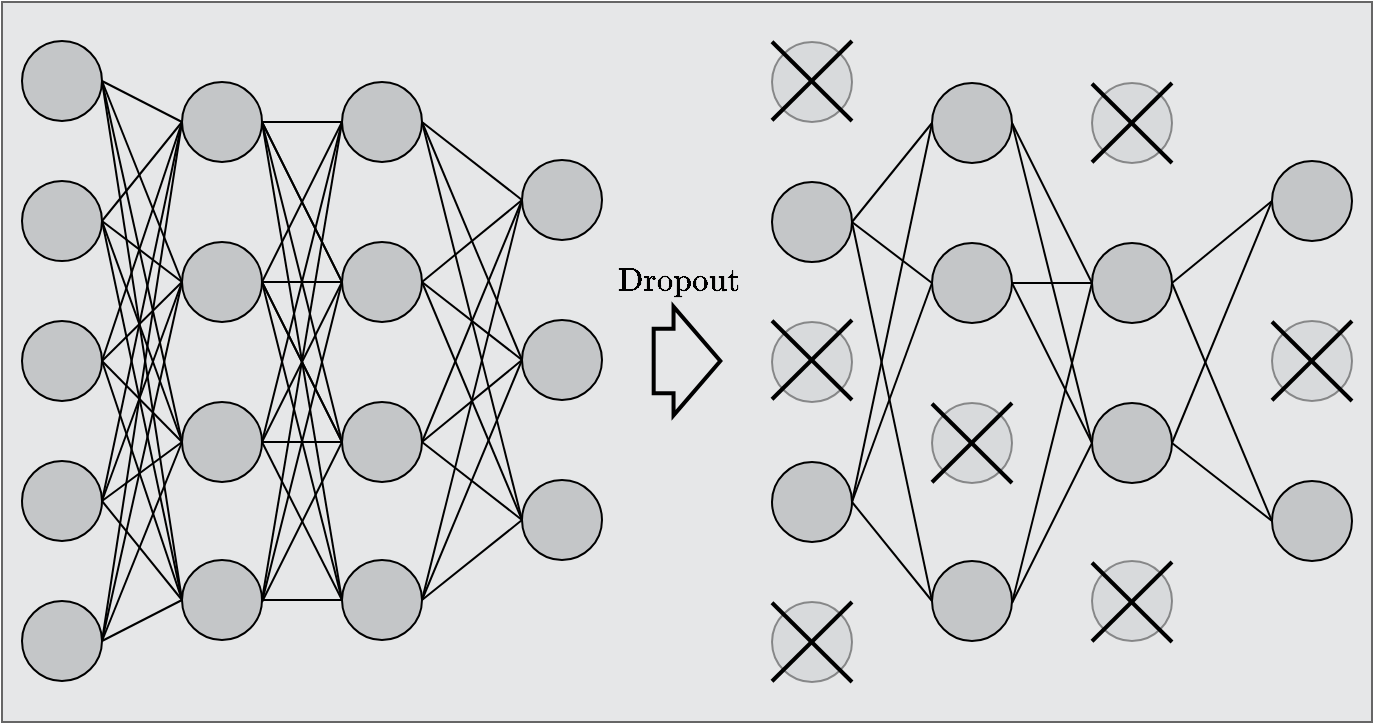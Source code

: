 <mxfile version="24.7.6">
  <diagram name="Page-1" id="1dwwyshaRhwu5irAIWIq">
    <mxGraphModel dx="1451" dy="818" grid="1" gridSize="10" guides="1" tooltips="1" connect="1" arrows="1" fold="1" page="1" pageScale="1" pageWidth="75" pageHeight="85" math="1" shadow="0">
      <root>
        <mxCell id="0" />
        <mxCell id="1" parent="0" />
        <mxCell id="bW3KZBtwqYJ7yQp_u8pl-152" value="" style="rounded=0;whiteSpace=wrap;html=1;fillColor=#E6E7E8;fontColor=#333333;strokeColor=#666666;" vertex="1" parent="1">
          <mxGeometry x="-525" y="-300" width="685" height="360" as="geometry" />
        </mxCell>
        <mxCell id="bW3KZBtwqYJ7yQp_u8pl-4" value="" style="ellipse;whiteSpace=wrap;html=1;aspect=fixed;fillColor=#c4c6c8;" vertex="1" parent="1">
          <mxGeometry x="-60" y="-20.5" width="40" height="40" as="geometry" />
        </mxCell>
        <mxCell id="bW3KZBtwqYJ7yQp_u8pl-5" value="" style="ellipse;whiteSpace=wrap;html=1;aspect=fixed;fillColor=#c4c6c8;opacity=40;" vertex="1" parent="1">
          <mxGeometry x="-60" y="-99.5" width="40" height="40" as="geometry" />
        </mxCell>
        <mxCell id="bW3KZBtwqYJ7yQp_u8pl-6" value="" style="ellipse;whiteSpace=wrap;html=1;aspect=fixed;fillColor=#c4c6c8;" vertex="1" parent="1">
          <mxGeometry x="-60" y="-179.5" width="40" height="40" as="geometry" />
        </mxCell>
        <mxCell id="bW3KZBtwqYJ7yQp_u8pl-7" value="" style="ellipse;whiteSpace=wrap;html=1;aspect=fixed;fillColor=#c4c6c8;" vertex="1" parent="1">
          <mxGeometry x="-60" y="-259.5" width="40" height="40" as="geometry" />
        </mxCell>
        <mxCell id="bW3KZBtwqYJ7yQp_u8pl-8" value="" style="ellipse;whiteSpace=wrap;html=1;aspect=fixed;fillColor=#c4c6c8;opacity=40;" vertex="1" parent="1">
          <mxGeometry x="-140" width="40" height="40" as="geometry" />
        </mxCell>
        <mxCell id="bW3KZBtwqYJ7yQp_u8pl-9" value="" style="ellipse;whiteSpace=wrap;html=1;aspect=fixed;fillColor=#c4c6c8;" vertex="1" parent="1">
          <mxGeometry x="-140" y="-70" width="40" height="40" as="geometry" />
        </mxCell>
        <mxCell id="bW3KZBtwqYJ7yQp_u8pl-10" value="" style="ellipse;whiteSpace=wrap;html=1;aspect=fixed;fillColor=#c4c6c8;" vertex="1" parent="1">
          <mxGeometry x="-140" y="-210" width="40" height="40" as="geometry" />
        </mxCell>
        <mxCell id="bW3KZBtwqYJ7yQp_u8pl-11" value="" style="ellipse;whiteSpace=wrap;html=1;aspect=fixed;fillColor=#c4c6c8;opacity=40;" vertex="1" parent="1">
          <mxGeometry x="20" y="-20.5" width="40" height="40" as="geometry" />
        </mxCell>
        <mxCell id="bW3KZBtwqYJ7yQp_u8pl-12" value="" style="ellipse;whiteSpace=wrap;html=1;aspect=fixed;fillColor=#c4c6c8;" vertex="1" parent="1">
          <mxGeometry x="20" y="-99.5" width="40" height="40" as="geometry" />
        </mxCell>
        <mxCell id="bW3KZBtwqYJ7yQp_u8pl-13" value="" style="ellipse;whiteSpace=wrap;html=1;aspect=fixed;fillColor=#c4c6c8;" vertex="1" parent="1">
          <mxGeometry x="20" y="-179.5" width="40" height="40" as="geometry" />
        </mxCell>
        <mxCell id="bW3KZBtwqYJ7yQp_u8pl-14" value="" style="ellipse;whiteSpace=wrap;html=1;aspect=fixed;fillColor=#c4c6c8;opacity=40;" vertex="1" parent="1">
          <mxGeometry x="20" y="-259.5" width="40" height="40" as="geometry" />
        </mxCell>
        <mxCell id="bW3KZBtwqYJ7yQp_u8pl-15" value="" style="ellipse;whiteSpace=wrap;html=1;aspect=fixed;fillColor=#c4c6c8;" vertex="1" parent="1">
          <mxGeometry x="110" y="-220.5" width="40" height="40" as="geometry" />
        </mxCell>
        <mxCell id="bW3KZBtwqYJ7yQp_u8pl-16" value="" style="ellipse;whiteSpace=wrap;html=1;aspect=fixed;fillColor=#c4c6c8;opacity=40;" vertex="1" parent="1">
          <mxGeometry x="110" y="-140.5" width="40" height="40" as="geometry" />
        </mxCell>
        <mxCell id="bW3KZBtwqYJ7yQp_u8pl-17" value="" style="endArrow=none;html=1;rounded=0;exitX=1;exitY=0.5;exitDx=0;exitDy=0;entryX=0;entryY=0.5;entryDx=0;entryDy=0;endFill=0;" edge="1" parent="1" source="bW3KZBtwqYJ7yQp_u8pl-10" target="bW3KZBtwqYJ7yQp_u8pl-7">
          <mxGeometry width="50" height="50" relative="1" as="geometry">
            <mxPoint x="-100" y="-221" as="sourcePoint" />
            <mxPoint x="-50" y="-271" as="targetPoint" />
          </mxGeometry>
        </mxCell>
        <mxCell id="bW3KZBtwqYJ7yQp_u8pl-18" value="" style="endArrow=none;html=1;rounded=0;exitX=1;exitY=0.5;exitDx=0;exitDy=0;entryX=0;entryY=0.5;entryDx=0;entryDy=0;endFill=0;" edge="1" parent="1" source="bW3KZBtwqYJ7yQp_u8pl-9" target="bW3KZBtwqYJ7yQp_u8pl-7">
          <mxGeometry width="50" height="50" relative="1" as="geometry">
            <mxPoint x="-100" y="-151" as="sourcePoint" />
            <mxPoint x="-80" y="-231" as="targetPoint" />
          </mxGeometry>
        </mxCell>
        <mxCell id="bW3KZBtwqYJ7yQp_u8pl-20" value="" style="endArrow=none;html=1;rounded=0;entryX=0;entryY=0.5;entryDx=0;entryDy=0;exitX=1;exitY=0.5;exitDx=0;exitDy=0;endFill=0;" edge="1" parent="1" source="bW3KZBtwqYJ7yQp_u8pl-10" target="bW3KZBtwqYJ7yQp_u8pl-6">
          <mxGeometry width="50" height="50" relative="1" as="geometry">
            <mxPoint x="-50" y="-121" as="sourcePoint" />
            <mxPoint y="-171" as="targetPoint" />
          </mxGeometry>
        </mxCell>
        <mxCell id="bW3KZBtwqYJ7yQp_u8pl-21" value="" style="endArrow=none;html=1;rounded=0;exitX=1;exitY=0.5;exitDx=0;exitDy=0;entryX=0;entryY=0.5;entryDx=0;entryDy=0;endFill=0;" edge="1" parent="1" source="bW3KZBtwqYJ7yQp_u8pl-9" target="bW3KZBtwqYJ7yQp_u8pl-6">
          <mxGeometry width="50" height="50" relative="1" as="geometry">
            <mxPoint x="-100" y="-141" as="sourcePoint" />
            <mxPoint x="-60" y="-181" as="targetPoint" />
          </mxGeometry>
        </mxCell>
        <mxCell id="bW3KZBtwqYJ7yQp_u8pl-25" value="" style="endArrow=none;html=1;rounded=0;exitX=1;exitY=0.5;exitDx=0;exitDy=0;entryX=0;entryY=0.5;entryDx=0;entryDy=0;endFill=0;" edge="1" parent="1" source="bW3KZBtwqYJ7yQp_u8pl-10" target="bW3KZBtwqYJ7yQp_u8pl-4">
          <mxGeometry width="50" height="50" relative="1" as="geometry">
            <mxPoint x="-50" y="-221" as="sourcePoint" />
            <mxPoint x="-60.0" y="-31" as="targetPoint" />
          </mxGeometry>
        </mxCell>
        <mxCell id="bW3KZBtwqYJ7yQp_u8pl-28" value="" style="endArrow=none;html=1;rounded=0;exitX=1;exitY=0.5;exitDx=0;exitDy=0;entryX=0;entryY=0.5;entryDx=0;entryDy=0;endFill=0;" edge="1" parent="1" source="bW3KZBtwqYJ7yQp_u8pl-9" target="bW3KZBtwqYJ7yQp_u8pl-4">
          <mxGeometry width="50" height="50" relative="1" as="geometry">
            <mxPoint y="-131" as="sourcePoint" />
            <mxPoint x="-60.0" y="-31" as="targetPoint" />
          </mxGeometry>
        </mxCell>
        <mxCell id="bW3KZBtwqYJ7yQp_u8pl-30" value="" style="endArrow=none;html=1;rounded=0;entryX=0;entryY=0.5;entryDx=0;entryDy=0;exitX=1;exitY=0.5;exitDx=0;exitDy=0;" edge="1" parent="1" source="bW3KZBtwqYJ7yQp_u8pl-7" target="bW3KZBtwqYJ7yQp_u8pl-13">
          <mxGeometry width="50" height="50" relative="1" as="geometry">
            <mxPoint x="-10" y="-229.5" as="sourcePoint" />
            <mxPoint x="30" y="-229.5" as="targetPoint" />
          </mxGeometry>
        </mxCell>
        <mxCell id="bW3KZBtwqYJ7yQp_u8pl-31" value="" style="endArrow=none;html=1;rounded=0;entryX=0;entryY=0.5;entryDx=0;entryDy=0;exitX=1;exitY=0.5;exitDx=0;exitDy=0;" edge="1" parent="1" source="bW3KZBtwqYJ7yQp_u8pl-7" target="bW3KZBtwqYJ7yQp_u8pl-12">
          <mxGeometry width="50" height="50" relative="1" as="geometry">
            <mxPoint y="-219.5" as="sourcePoint" />
            <mxPoint x="40" y="-219.5" as="targetPoint" />
          </mxGeometry>
        </mxCell>
        <mxCell id="bW3KZBtwqYJ7yQp_u8pl-34" value="" style="endArrow=none;html=1;rounded=0;exitX=1;exitY=0.5;exitDx=0;exitDy=0;entryX=0;entryY=0.5;entryDx=0;entryDy=0;" edge="1" parent="1" source="bW3KZBtwqYJ7yQp_u8pl-6" target="bW3KZBtwqYJ7yQp_u8pl-13">
          <mxGeometry width="50" height="50" relative="1" as="geometry">
            <mxPoint x="-10" y="-160" as="sourcePoint" />
            <mxPoint y="-159.5" as="targetPoint" />
          </mxGeometry>
        </mxCell>
        <mxCell id="bW3KZBtwqYJ7yQp_u8pl-35" value="" style="endArrow=none;html=1;rounded=0;entryX=0;entryY=0.5;entryDx=0;entryDy=0;exitX=1;exitY=0.5;exitDx=0;exitDy=0;" edge="1" parent="1" source="bW3KZBtwqYJ7yQp_u8pl-6" target="bW3KZBtwqYJ7yQp_u8pl-12">
          <mxGeometry width="50" height="50" relative="1" as="geometry">
            <mxPoint x="-10" y="-140.5" as="sourcePoint" />
            <mxPoint x="30" y="-140.5" as="targetPoint" />
          </mxGeometry>
        </mxCell>
        <mxCell id="bW3KZBtwqYJ7yQp_u8pl-42" value="" style="endArrow=none;html=1;rounded=0;entryX=0;entryY=0.5;entryDx=0;entryDy=0;exitX=1;exitY=0.5;exitDx=0;exitDy=0;" edge="1" parent="1" target="bW3KZBtwqYJ7yQp_u8pl-13">
          <mxGeometry width="50" height="50" relative="1" as="geometry">
            <mxPoint x="-20.0" y="0.5" as="sourcePoint" />
            <mxPoint x="30" as="targetPoint" />
          </mxGeometry>
        </mxCell>
        <mxCell id="bW3KZBtwqYJ7yQp_u8pl-43" value="" style="endArrow=none;html=1;rounded=0;entryX=0;entryY=0.5;entryDx=0;entryDy=0;exitX=1;exitY=0.5;exitDx=0;exitDy=0;" edge="1" parent="1" target="bW3KZBtwqYJ7yQp_u8pl-12">
          <mxGeometry width="50" height="50" relative="1" as="geometry">
            <mxPoint x="-20.0" y="0.5" as="sourcePoint" />
            <mxPoint x="30" as="targetPoint" />
          </mxGeometry>
        </mxCell>
        <mxCell id="bW3KZBtwqYJ7yQp_u8pl-47" value="" style="endArrow=none;html=1;rounded=0;entryX=0;entryY=0.5;entryDx=0;entryDy=0;exitX=1;exitY=0.5;exitDx=0;exitDy=0;" edge="1" parent="1" source="bW3KZBtwqYJ7yQp_u8pl-13" target="bW3KZBtwqYJ7yQp_u8pl-15">
          <mxGeometry width="50" height="50" relative="1" as="geometry">
            <mxPoint x="150" y="-120" as="sourcePoint" />
            <mxPoint x="190" y="-120" as="targetPoint" />
          </mxGeometry>
        </mxCell>
        <mxCell id="bW3KZBtwqYJ7yQp_u8pl-49" value="" style="endArrow=none;html=1;rounded=0;entryX=0;entryY=0.5;entryDx=0;entryDy=0;exitX=1;exitY=0.5;exitDx=0;exitDy=0;" edge="1" parent="1" source="bW3KZBtwqYJ7yQp_u8pl-12" target="bW3KZBtwqYJ7yQp_u8pl-15">
          <mxGeometry width="50" height="50" relative="1" as="geometry">
            <mxPoint x="75" y="-40" as="sourcePoint" />
            <mxPoint x="115" y="-40" as="targetPoint" />
          </mxGeometry>
        </mxCell>
        <mxCell id="bW3KZBtwqYJ7yQp_u8pl-62" value="" style="ellipse;whiteSpace=wrap;html=1;aspect=fixed;fillColor=#c4c6c8;" vertex="1" parent="1">
          <mxGeometry x="110" y="-60.5" width="40" height="40" as="geometry" />
        </mxCell>
        <mxCell id="bW3KZBtwqYJ7yQp_u8pl-64" value="" style="endArrow=none;html=1;rounded=0;entryX=1;entryY=0.5;entryDx=0;entryDy=0;exitX=0;exitY=0.5;exitDx=0;exitDy=0;" edge="1" parent="1" source="bW3KZBtwqYJ7yQp_u8pl-62" target="bW3KZBtwqYJ7yQp_u8pl-13">
          <mxGeometry width="50" height="50" relative="1" as="geometry">
            <mxPoint y="-117.5" as="sourcePoint" />
            <mxPoint x="50" y="-167.5" as="targetPoint" />
          </mxGeometry>
        </mxCell>
        <mxCell id="bW3KZBtwqYJ7yQp_u8pl-65" value="" style="endArrow=none;html=1;rounded=0;entryX=1;entryY=0.5;entryDx=0;entryDy=0;exitX=0;exitY=0.5;exitDx=0;exitDy=0;" edge="1" parent="1" source="bW3KZBtwqYJ7yQp_u8pl-62" target="bW3KZBtwqYJ7yQp_u8pl-12">
          <mxGeometry width="50" height="50" relative="1" as="geometry">
            <mxPoint y="-117.5" as="sourcePoint" />
            <mxPoint x="50" y="-167.5" as="targetPoint" />
          </mxGeometry>
        </mxCell>
        <mxCell id="bW3KZBtwqYJ7yQp_u8pl-82" value="" style="ellipse;whiteSpace=wrap;html=1;aspect=fixed;fillColor=#c4c6c8;opacity=40;" vertex="1" parent="1">
          <mxGeometry x="-140" y="-280" width="40" height="40" as="geometry" />
        </mxCell>
        <mxCell id="bW3KZBtwqYJ7yQp_u8pl-83" value="" style="ellipse;whiteSpace=wrap;html=1;aspect=fixed;fillColor=#c4c6c8;opacity=40;" vertex="1" parent="1">
          <mxGeometry x="-140" y="-140" width="40" height="40" as="geometry" />
        </mxCell>
        <mxCell id="bW3KZBtwqYJ7yQp_u8pl-84" value="" style="ellipse;whiteSpace=wrap;html=1;aspect=fixed;fillColor=#c4c6c8;" vertex="1" parent="1">
          <mxGeometry x="-435" y="-21" width="40" height="40" as="geometry" />
        </mxCell>
        <mxCell id="bW3KZBtwqYJ7yQp_u8pl-85" value="" style="ellipse;whiteSpace=wrap;html=1;aspect=fixed;fillColor=#c4c6c8;" vertex="1" parent="1">
          <mxGeometry x="-435" y="-100" width="40" height="40" as="geometry" />
        </mxCell>
        <mxCell id="bW3KZBtwqYJ7yQp_u8pl-86" value="" style="ellipse;whiteSpace=wrap;html=1;aspect=fixed;fillColor=#c4c6c8;" vertex="1" parent="1">
          <mxGeometry x="-435" y="-180" width="40" height="40" as="geometry" />
        </mxCell>
        <mxCell id="bW3KZBtwqYJ7yQp_u8pl-87" value="" style="ellipse;whiteSpace=wrap;html=1;aspect=fixed;fillColor=#c4c6c8;" vertex="1" parent="1">
          <mxGeometry x="-435" y="-260" width="40" height="40" as="geometry" />
        </mxCell>
        <mxCell id="bW3KZBtwqYJ7yQp_u8pl-88" value="" style="ellipse;whiteSpace=wrap;html=1;aspect=fixed;fillColor=#c4c6c8;" vertex="1" parent="1">
          <mxGeometry x="-515" y="-0.5" width="40" height="40" as="geometry" />
        </mxCell>
        <mxCell id="bW3KZBtwqYJ7yQp_u8pl-89" value="" style="ellipse;whiteSpace=wrap;html=1;aspect=fixed;fillColor=#c4c6c8;" vertex="1" parent="1">
          <mxGeometry x="-515" y="-70.5" width="40" height="40" as="geometry" />
        </mxCell>
        <mxCell id="bW3KZBtwqYJ7yQp_u8pl-90" value="" style="ellipse;whiteSpace=wrap;html=1;aspect=fixed;fillColor=#c4c6c8;" vertex="1" parent="1">
          <mxGeometry x="-515" y="-210.5" width="40" height="40" as="geometry" />
        </mxCell>
        <mxCell id="bW3KZBtwqYJ7yQp_u8pl-91" value="" style="ellipse;whiteSpace=wrap;html=1;aspect=fixed;fillColor=#c4c6c8;" vertex="1" parent="1">
          <mxGeometry x="-355" y="-21" width="40" height="40" as="geometry" />
        </mxCell>
        <mxCell id="bW3KZBtwqYJ7yQp_u8pl-92" value="" style="ellipse;whiteSpace=wrap;html=1;aspect=fixed;fillColor=#c4c6c8;" vertex="1" parent="1">
          <mxGeometry x="-355" y="-100" width="40" height="40" as="geometry" />
        </mxCell>
        <mxCell id="bW3KZBtwqYJ7yQp_u8pl-93" value="" style="ellipse;whiteSpace=wrap;html=1;aspect=fixed;fillColor=#c4c6c8;" vertex="1" parent="1">
          <mxGeometry x="-355" y="-180" width="40" height="40" as="geometry" />
        </mxCell>
        <mxCell id="bW3KZBtwqYJ7yQp_u8pl-94" value="" style="ellipse;whiteSpace=wrap;html=1;aspect=fixed;fillColor=#c4c6c8;" vertex="1" parent="1">
          <mxGeometry x="-355" y="-260" width="40" height="40" as="geometry" />
        </mxCell>
        <mxCell id="bW3KZBtwqYJ7yQp_u8pl-95" value="" style="ellipse;whiteSpace=wrap;html=1;aspect=fixed;fillColor=#c4c6c8;" vertex="1" parent="1">
          <mxGeometry x="-265" y="-221" width="40" height="40" as="geometry" />
        </mxCell>
        <mxCell id="bW3KZBtwqYJ7yQp_u8pl-96" value="" style="ellipse;whiteSpace=wrap;html=1;aspect=fixed;fillColor=#c4c6c8;" vertex="1" parent="1">
          <mxGeometry x="-265" y="-141" width="40" height="40" as="geometry" />
        </mxCell>
        <mxCell id="bW3KZBtwqYJ7yQp_u8pl-97" value="" style="endArrow=none;html=1;rounded=0;exitX=1;exitY=0.5;exitDx=0;exitDy=0;entryX=0;entryY=0.5;entryDx=0;entryDy=0;endFill=0;" edge="1" parent="1" source="bW3KZBtwqYJ7yQp_u8pl-90" target="bW3KZBtwqYJ7yQp_u8pl-87">
          <mxGeometry width="50" height="50" relative="1" as="geometry">
            <mxPoint x="-475" y="-221.5" as="sourcePoint" />
            <mxPoint x="-425" y="-271.5" as="targetPoint" />
          </mxGeometry>
        </mxCell>
        <mxCell id="bW3KZBtwqYJ7yQp_u8pl-98" value="" style="endArrow=none;html=1;rounded=0;exitX=1;exitY=0.5;exitDx=0;exitDy=0;entryX=0;entryY=0.5;entryDx=0;entryDy=0;endFill=0;" edge="1" parent="1" source="bW3KZBtwqYJ7yQp_u8pl-89" target="bW3KZBtwqYJ7yQp_u8pl-87">
          <mxGeometry width="50" height="50" relative="1" as="geometry">
            <mxPoint x="-475" y="-151.5" as="sourcePoint" />
            <mxPoint x="-455" y="-231.5" as="targetPoint" />
          </mxGeometry>
        </mxCell>
        <mxCell id="bW3KZBtwqYJ7yQp_u8pl-99" value="" style="endArrow=none;html=1;rounded=0;entryX=0;entryY=0.5;entryDx=0;entryDy=0;exitX=1;exitY=0.5;exitDx=0;exitDy=0;endFill=0;" edge="1" parent="1" source="bW3KZBtwqYJ7yQp_u8pl-90" target="bW3KZBtwqYJ7yQp_u8pl-86">
          <mxGeometry width="50" height="50" relative="1" as="geometry">
            <mxPoint x="-425" y="-121.5" as="sourcePoint" />
            <mxPoint x="-375" y="-171.5" as="targetPoint" />
          </mxGeometry>
        </mxCell>
        <mxCell id="bW3KZBtwqYJ7yQp_u8pl-100" value="" style="endArrow=none;html=1;rounded=0;exitX=1;exitY=0.5;exitDx=0;exitDy=0;entryX=0;entryY=0.5;entryDx=0;entryDy=0;endFill=0;" edge="1" parent="1" source="bW3KZBtwqYJ7yQp_u8pl-89" target="bW3KZBtwqYJ7yQp_u8pl-86">
          <mxGeometry width="50" height="50" relative="1" as="geometry">
            <mxPoint x="-475" y="-141.5" as="sourcePoint" />
            <mxPoint x="-435" y="-181.5" as="targetPoint" />
          </mxGeometry>
        </mxCell>
        <mxCell id="bW3KZBtwqYJ7yQp_u8pl-101" value="" style="endArrow=none;html=1;rounded=0;exitX=1;exitY=0.5;exitDx=0;exitDy=0;entryX=0;entryY=0.5;entryDx=0;entryDy=0;endFill=0;" edge="1" parent="1" source="bW3KZBtwqYJ7yQp_u8pl-90" target="bW3KZBtwqYJ7yQp_u8pl-84">
          <mxGeometry width="50" height="50" relative="1" as="geometry">
            <mxPoint x="-425" y="-221.5" as="sourcePoint" />
            <mxPoint x="-435.0" y="-31.5" as="targetPoint" />
          </mxGeometry>
        </mxCell>
        <mxCell id="bW3KZBtwqYJ7yQp_u8pl-102" value="" style="endArrow=none;html=1;rounded=0;exitX=1;exitY=0.5;exitDx=0;exitDy=0;entryX=0;entryY=0.5;entryDx=0;entryDy=0;endFill=0;" edge="1" parent="1" source="bW3KZBtwqYJ7yQp_u8pl-89" target="bW3KZBtwqYJ7yQp_u8pl-84">
          <mxGeometry width="50" height="50" relative="1" as="geometry">
            <mxPoint x="-375" y="-131.5" as="sourcePoint" />
            <mxPoint x="-435.0" y="-31.5" as="targetPoint" />
          </mxGeometry>
        </mxCell>
        <mxCell id="bW3KZBtwqYJ7yQp_u8pl-103" value="" style="endArrow=none;html=1;rounded=0;entryX=0;entryY=0.5;entryDx=0;entryDy=0;exitX=1;exitY=0.5;exitDx=0;exitDy=0;" edge="1" parent="1" source="bW3KZBtwqYJ7yQp_u8pl-87" target="bW3KZBtwqYJ7yQp_u8pl-93">
          <mxGeometry width="50" height="50" relative="1" as="geometry">
            <mxPoint x="-385" y="-230" as="sourcePoint" />
            <mxPoint x="-345" y="-230" as="targetPoint" />
          </mxGeometry>
        </mxCell>
        <mxCell id="bW3KZBtwqYJ7yQp_u8pl-104" value="" style="endArrow=none;html=1;rounded=0;entryX=0;entryY=0.5;entryDx=0;entryDy=0;exitX=1;exitY=0.5;exitDx=0;exitDy=0;" edge="1" parent="1" source="bW3KZBtwqYJ7yQp_u8pl-87" target="bW3KZBtwqYJ7yQp_u8pl-92">
          <mxGeometry width="50" height="50" relative="1" as="geometry">
            <mxPoint x="-375" y="-220" as="sourcePoint" />
            <mxPoint x="-335" y="-220" as="targetPoint" />
          </mxGeometry>
        </mxCell>
        <mxCell id="bW3KZBtwqYJ7yQp_u8pl-105" value="" style="endArrow=none;html=1;rounded=0;exitX=1;exitY=0.5;exitDx=0;exitDy=0;entryX=0;entryY=0.5;entryDx=0;entryDy=0;" edge="1" parent="1" source="bW3KZBtwqYJ7yQp_u8pl-86" target="bW3KZBtwqYJ7yQp_u8pl-93">
          <mxGeometry width="50" height="50" relative="1" as="geometry">
            <mxPoint x="-385" y="-160.5" as="sourcePoint" />
            <mxPoint x="-375" y="-160" as="targetPoint" />
          </mxGeometry>
        </mxCell>
        <mxCell id="bW3KZBtwqYJ7yQp_u8pl-106" value="" style="endArrow=none;html=1;rounded=0;entryX=0;entryY=0.5;entryDx=0;entryDy=0;exitX=1;exitY=0.5;exitDx=0;exitDy=0;" edge="1" parent="1" source="bW3KZBtwqYJ7yQp_u8pl-86" target="bW3KZBtwqYJ7yQp_u8pl-92">
          <mxGeometry width="50" height="50" relative="1" as="geometry">
            <mxPoint x="-385" y="-141" as="sourcePoint" />
            <mxPoint x="-345" y="-141" as="targetPoint" />
          </mxGeometry>
        </mxCell>
        <mxCell id="bW3KZBtwqYJ7yQp_u8pl-107" value="" style="endArrow=none;html=1;rounded=0;entryX=0;entryY=0.5;entryDx=0;entryDy=0;exitX=1;exitY=0.5;exitDx=0;exitDy=0;" edge="1" parent="1" target="bW3KZBtwqYJ7yQp_u8pl-93">
          <mxGeometry width="50" height="50" relative="1" as="geometry">
            <mxPoint x="-395.0" as="sourcePoint" />
            <mxPoint x="-345" y="-0.5" as="targetPoint" />
          </mxGeometry>
        </mxCell>
        <mxCell id="bW3KZBtwqYJ7yQp_u8pl-108" value="" style="endArrow=none;html=1;rounded=0;entryX=0;entryY=0.5;entryDx=0;entryDy=0;exitX=1;exitY=0.5;exitDx=0;exitDy=0;" edge="1" parent="1" target="bW3KZBtwqYJ7yQp_u8pl-92">
          <mxGeometry width="50" height="50" relative="1" as="geometry">
            <mxPoint x="-395.0" as="sourcePoint" />
            <mxPoint x="-345" y="-0.5" as="targetPoint" />
          </mxGeometry>
        </mxCell>
        <mxCell id="bW3KZBtwqYJ7yQp_u8pl-109" value="" style="endArrow=none;html=1;rounded=0;entryX=0;entryY=0.5;entryDx=0;entryDy=0;exitX=1;exitY=0.5;exitDx=0;exitDy=0;" edge="1" parent="1" source="bW3KZBtwqYJ7yQp_u8pl-93" target="bW3KZBtwqYJ7yQp_u8pl-95">
          <mxGeometry width="50" height="50" relative="1" as="geometry">
            <mxPoint x="-225" y="-120.5" as="sourcePoint" />
            <mxPoint x="-185" y="-120.5" as="targetPoint" />
          </mxGeometry>
        </mxCell>
        <mxCell id="bW3KZBtwqYJ7yQp_u8pl-110" value="" style="endArrow=none;html=1;rounded=0;entryX=0;entryY=0.5;entryDx=0;entryDy=0;exitX=1;exitY=0.5;exitDx=0;exitDy=0;" edge="1" parent="1" source="bW3KZBtwqYJ7yQp_u8pl-92" target="bW3KZBtwqYJ7yQp_u8pl-95">
          <mxGeometry width="50" height="50" relative="1" as="geometry">
            <mxPoint x="-300" y="-40.5" as="sourcePoint" />
            <mxPoint x="-260" y="-40.5" as="targetPoint" />
          </mxGeometry>
        </mxCell>
        <mxCell id="bW3KZBtwqYJ7yQp_u8pl-111" value="" style="ellipse;whiteSpace=wrap;html=1;aspect=fixed;fillColor=#c4c6c8;" vertex="1" parent="1">
          <mxGeometry x="-265" y="-61" width="40" height="40" as="geometry" />
        </mxCell>
        <mxCell id="bW3KZBtwqYJ7yQp_u8pl-112" value="" style="endArrow=none;html=1;rounded=0;entryX=1;entryY=0.5;entryDx=0;entryDy=0;exitX=0;exitY=0.5;exitDx=0;exitDy=0;" edge="1" parent="1" source="bW3KZBtwqYJ7yQp_u8pl-111" target="bW3KZBtwqYJ7yQp_u8pl-93">
          <mxGeometry width="50" height="50" relative="1" as="geometry">
            <mxPoint x="-375" y="-118" as="sourcePoint" />
            <mxPoint x="-325" y="-168" as="targetPoint" />
          </mxGeometry>
        </mxCell>
        <mxCell id="bW3KZBtwqYJ7yQp_u8pl-113" value="" style="endArrow=none;html=1;rounded=0;entryX=1;entryY=0.5;entryDx=0;entryDy=0;exitX=0;exitY=0.5;exitDx=0;exitDy=0;" edge="1" parent="1" source="bW3KZBtwqYJ7yQp_u8pl-111" target="bW3KZBtwqYJ7yQp_u8pl-92">
          <mxGeometry width="50" height="50" relative="1" as="geometry">
            <mxPoint x="-375" y="-118" as="sourcePoint" />
            <mxPoint x="-325" y="-168" as="targetPoint" />
          </mxGeometry>
        </mxCell>
        <mxCell id="bW3KZBtwqYJ7yQp_u8pl-114" value="" style="ellipse;whiteSpace=wrap;html=1;aspect=fixed;fillColor=#c4c6c8;" vertex="1" parent="1">
          <mxGeometry x="-515" y="-280.5" width="40" height="40" as="geometry" />
        </mxCell>
        <mxCell id="bW3KZBtwqYJ7yQp_u8pl-115" value="" style="ellipse;whiteSpace=wrap;html=1;aspect=fixed;fillColor=#c4c6c8;" vertex="1" parent="1">
          <mxGeometry x="-515" y="-140.5" width="40" height="40" as="geometry" />
        </mxCell>
        <mxCell id="bW3KZBtwqYJ7yQp_u8pl-116" value="" style="endArrow=none;html=1;rounded=0;exitX=1;exitY=0.5;exitDx=0;exitDy=0;entryX=0;entryY=0.5;entryDx=0;entryDy=0;" edge="1" parent="1" source="bW3KZBtwqYJ7yQp_u8pl-88" target="bW3KZBtwqYJ7yQp_u8pl-85">
          <mxGeometry width="50" height="50" relative="1" as="geometry">
            <mxPoint x="-445" y="9.5" as="sourcePoint" />
            <mxPoint x="-395" y="-40.5" as="targetPoint" />
          </mxGeometry>
        </mxCell>
        <mxCell id="bW3KZBtwqYJ7yQp_u8pl-117" value="" style="endArrow=none;html=1;rounded=0;exitX=1;exitY=0.5;exitDx=0;exitDy=0;entryX=0;entryY=0.5;entryDx=0;entryDy=0;" edge="1" parent="1" source="bW3KZBtwqYJ7yQp_u8pl-88" target="bW3KZBtwqYJ7yQp_u8pl-84">
          <mxGeometry width="50" height="50" relative="1" as="geometry">
            <mxPoint x="-465" y="29.5" as="sourcePoint" />
            <mxPoint x="-425" y="-69.5" as="targetPoint" />
          </mxGeometry>
        </mxCell>
        <mxCell id="bW3KZBtwqYJ7yQp_u8pl-118" value="" style="endArrow=none;html=1;rounded=0;exitX=1;exitY=0.5;exitDx=0;exitDy=0;entryX=0;entryY=0.5;entryDx=0;entryDy=0;" edge="1" parent="1" source="bW3KZBtwqYJ7yQp_u8pl-88" target="bW3KZBtwqYJ7yQp_u8pl-86">
          <mxGeometry width="50" height="50" relative="1" as="geometry">
            <mxPoint x="-455" y="39.5" as="sourcePoint" />
            <mxPoint x="-415" y="-59.5" as="targetPoint" />
          </mxGeometry>
        </mxCell>
        <mxCell id="bW3KZBtwqYJ7yQp_u8pl-119" value="" style="endArrow=none;html=1;rounded=0;exitX=1;exitY=0.5;exitDx=0;exitDy=0;entryX=0;entryY=0.5;entryDx=0;entryDy=0;" edge="1" parent="1" source="bW3KZBtwqYJ7yQp_u8pl-88" target="bW3KZBtwqYJ7yQp_u8pl-87">
          <mxGeometry width="50" height="50" relative="1" as="geometry">
            <mxPoint x="-458" y="-13.5" as="sourcePoint" />
            <mxPoint x="-418" y="-112.5" as="targetPoint" />
          </mxGeometry>
        </mxCell>
        <mxCell id="bW3KZBtwqYJ7yQp_u8pl-120" value="" style="endArrow=none;html=1;rounded=0;exitX=1;exitY=0.5;exitDx=0;exitDy=0;entryX=0;entryY=0.5;entryDx=0;entryDy=0;" edge="1" parent="1" source="bW3KZBtwqYJ7yQp_u8pl-89" target="bW3KZBtwqYJ7yQp_u8pl-85">
          <mxGeometry width="50" height="50" relative="1" as="geometry">
            <mxPoint x="-435" y="59.5" as="sourcePoint" />
            <mxPoint x="-395" y="-39.5" as="targetPoint" />
          </mxGeometry>
        </mxCell>
        <mxCell id="bW3KZBtwqYJ7yQp_u8pl-121" value="" style="endArrow=none;html=1;rounded=0;exitX=1;exitY=0.5;exitDx=0;exitDy=0;entryX=0;entryY=0.5;entryDx=0;entryDy=0;" edge="1" parent="1" source="bW3KZBtwqYJ7yQp_u8pl-115" target="bW3KZBtwqYJ7yQp_u8pl-85">
          <mxGeometry width="50" height="50" relative="1" as="geometry">
            <mxPoint x="-425" y="69.5" as="sourcePoint" />
            <mxPoint x="-385" y="-29.5" as="targetPoint" />
          </mxGeometry>
        </mxCell>
        <mxCell id="bW3KZBtwqYJ7yQp_u8pl-122" value="" style="endArrow=none;html=1;rounded=0;entryX=0;entryY=0.5;entryDx=0;entryDy=0;exitX=1;exitY=0.5;exitDx=0;exitDy=0;" edge="1" parent="1" source="bW3KZBtwqYJ7yQp_u8pl-90" target="bW3KZBtwqYJ7yQp_u8pl-85">
          <mxGeometry width="50" height="50" relative="1" as="geometry">
            <mxPoint x="-495" y="-80.5" as="sourcePoint" />
            <mxPoint x="-375" y="-19.5" as="targetPoint" />
          </mxGeometry>
        </mxCell>
        <mxCell id="bW3KZBtwqYJ7yQp_u8pl-123" value="" style="endArrow=none;html=1;rounded=0;entryX=0;entryY=0.5;entryDx=0;entryDy=0;exitX=1;exitY=0.5;exitDx=0;exitDy=0;" edge="1" parent="1" source="bW3KZBtwqYJ7yQp_u8pl-114" target="bW3KZBtwqYJ7yQp_u8pl-85">
          <mxGeometry width="50" height="50" relative="1" as="geometry">
            <mxPoint x="-485" y="-80.5" as="sourcePoint" />
            <mxPoint x="-365" y="-9.5" as="targetPoint" />
          </mxGeometry>
        </mxCell>
        <mxCell id="bW3KZBtwqYJ7yQp_u8pl-124" value="" style="endArrow=none;html=1;rounded=0;entryX=0;entryY=0.5;entryDx=0;entryDy=0;exitX=1;exitY=0.5;exitDx=0;exitDy=0;" edge="1" parent="1" source="bW3KZBtwqYJ7yQp_u8pl-114" target="bW3KZBtwqYJ7yQp_u8pl-84">
          <mxGeometry width="50" height="50" relative="1" as="geometry">
            <mxPoint x="-495" y="-90.5" as="sourcePoint" />
            <mxPoint x="-355" y="0.5" as="targetPoint" />
          </mxGeometry>
        </mxCell>
        <mxCell id="bW3KZBtwqYJ7yQp_u8pl-125" value="" style="endArrow=none;html=1;rounded=0;entryX=1;entryY=0.5;entryDx=0;entryDy=0;exitX=0;exitY=0.5;exitDx=0;exitDy=0;" edge="1" parent="1" source="bW3KZBtwqYJ7yQp_u8pl-87" target="bW3KZBtwqYJ7yQp_u8pl-114">
          <mxGeometry width="50" height="50" relative="1" as="geometry">
            <mxPoint x="-445" y="-130.5" as="sourcePoint" />
            <mxPoint x="-395" y="-180.5" as="targetPoint" />
          </mxGeometry>
        </mxCell>
        <mxCell id="bW3KZBtwqYJ7yQp_u8pl-127" value="" style="endArrow=none;html=1;rounded=0;entryX=1;entryY=0.5;entryDx=0;entryDy=0;exitX=0;exitY=0.5;exitDx=0;exitDy=0;" edge="1" parent="1" source="bW3KZBtwqYJ7yQp_u8pl-86" target="bW3KZBtwqYJ7yQp_u8pl-114">
          <mxGeometry width="50" height="50" relative="1" as="geometry">
            <mxPoint x="-415" y="-219.5" as="sourcePoint" />
            <mxPoint x="-455" y="-240.5" as="targetPoint" />
          </mxGeometry>
        </mxCell>
        <mxCell id="bW3KZBtwqYJ7yQp_u8pl-128" value="" style="endArrow=none;html=1;rounded=0;entryX=1;entryY=0.5;entryDx=0;entryDy=0;exitX=0;exitY=0.5;exitDx=0;exitDy=0;" edge="1" parent="1" source="bW3KZBtwqYJ7yQp_u8pl-86" target="bW3KZBtwqYJ7yQp_u8pl-115">
          <mxGeometry width="50" height="50" relative="1" as="geometry">
            <mxPoint x="-405" y="-209.5" as="sourcePoint" />
            <mxPoint x="-445" y="-230.5" as="targetPoint" />
          </mxGeometry>
        </mxCell>
        <mxCell id="bW3KZBtwqYJ7yQp_u8pl-129" value="" style="endArrow=none;html=1;rounded=0;entryX=1;entryY=0.5;entryDx=0;entryDy=0;exitX=0;exitY=0.5;exitDx=0;exitDy=0;" edge="1" parent="1" source="bW3KZBtwqYJ7yQp_u8pl-84" target="bW3KZBtwqYJ7yQp_u8pl-115">
          <mxGeometry width="50" height="50" relative="1" as="geometry">
            <mxPoint x="-395" y="-199.5" as="sourcePoint" />
            <mxPoint x="-435" y="-220.5" as="targetPoint" />
          </mxGeometry>
        </mxCell>
        <mxCell id="bW3KZBtwqYJ7yQp_u8pl-130" value="" style="endArrow=none;html=1;rounded=0;entryX=1;entryY=0.5;entryDx=0;entryDy=0;exitX=0;exitY=0.5;exitDx=0;exitDy=0;" edge="1" parent="1" source="bW3KZBtwqYJ7yQp_u8pl-87" target="bW3KZBtwqYJ7yQp_u8pl-115">
          <mxGeometry width="50" height="50" relative="1" as="geometry">
            <mxPoint x="-385" y="-189.5" as="sourcePoint" />
            <mxPoint x="-425" y="-210.5" as="targetPoint" />
          </mxGeometry>
        </mxCell>
        <mxCell id="bW3KZBtwqYJ7yQp_u8pl-131" value="" style="endArrow=none;html=1;rounded=0;entryX=1;entryY=0.5;entryDx=0;entryDy=0;exitX=0;exitY=0.5;exitDx=0;exitDy=0;" edge="1" parent="1" source="bW3KZBtwqYJ7yQp_u8pl-94" target="bW3KZBtwqYJ7yQp_u8pl-87">
          <mxGeometry width="50" height="50" relative="1" as="geometry">
            <mxPoint x="-375" y="-179.5" as="sourcePoint" />
            <mxPoint x="-415" y="-200.5" as="targetPoint" />
          </mxGeometry>
        </mxCell>
        <mxCell id="bW3KZBtwqYJ7yQp_u8pl-132" value="" style="endArrow=none;html=1;rounded=0;entryX=1;entryY=0.5;entryDx=0;entryDy=0;exitX=0;exitY=0.5;exitDx=0;exitDy=0;" edge="1" parent="1" source="bW3KZBtwqYJ7yQp_u8pl-93" target="bW3KZBtwqYJ7yQp_u8pl-87">
          <mxGeometry width="50" height="50" relative="1" as="geometry">
            <mxPoint x="-365" y="-169.5" as="sourcePoint" />
            <mxPoint x="-405" y="-190.5" as="targetPoint" />
          </mxGeometry>
        </mxCell>
        <mxCell id="bW3KZBtwqYJ7yQp_u8pl-133" value="" style="endArrow=none;html=1;rounded=0;entryX=1;entryY=0.5;entryDx=0;entryDy=0;exitX=0;exitY=0.5;exitDx=0;exitDy=0;" edge="1" parent="1" source="bW3KZBtwqYJ7yQp_u8pl-92" target="bW3KZBtwqYJ7yQp_u8pl-86">
          <mxGeometry width="50" height="50" relative="1" as="geometry">
            <mxPoint x="-355" y="-159.5" as="sourcePoint" />
            <mxPoint x="-395" y="-180.5" as="targetPoint" />
          </mxGeometry>
        </mxCell>
        <mxCell id="bW3KZBtwqYJ7yQp_u8pl-134" value="" style="endArrow=none;html=1;rounded=0;entryX=1;entryY=0.5;entryDx=0;entryDy=0;exitX=0;exitY=0.5;exitDx=0;exitDy=0;" edge="1" parent="1" source="bW3KZBtwqYJ7yQp_u8pl-91" target="bW3KZBtwqYJ7yQp_u8pl-85">
          <mxGeometry width="50" height="50" relative="1" as="geometry">
            <mxPoint x="-345" y="-149.5" as="sourcePoint" />
            <mxPoint x="-385" y="-170.5" as="targetPoint" />
          </mxGeometry>
        </mxCell>
        <mxCell id="bW3KZBtwqYJ7yQp_u8pl-135" value="" style="endArrow=none;html=1;rounded=0;entryX=1;entryY=0.5;entryDx=0;entryDy=0;exitX=0;exitY=0.5;exitDx=0;exitDy=0;" edge="1" parent="1" source="bW3KZBtwqYJ7yQp_u8pl-92" target="bW3KZBtwqYJ7yQp_u8pl-85">
          <mxGeometry width="50" height="50" relative="1" as="geometry">
            <mxPoint x="-335" y="-139.5" as="sourcePoint" />
            <mxPoint x="-375" y="-160.5" as="targetPoint" />
          </mxGeometry>
        </mxCell>
        <mxCell id="bW3KZBtwqYJ7yQp_u8pl-136" value="" style="endArrow=none;html=1;rounded=0;entryX=1;entryY=0.5;entryDx=0;entryDy=0;exitX=0;exitY=0.5;exitDx=0;exitDy=0;" edge="1" parent="1" source="bW3KZBtwqYJ7yQp_u8pl-93" target="bW3KZBtwqYJ7yQp_u8pl-85">
          <mxGeometry width="50" height="50" relative="1" as="geometry">
            <mxPoint x="-325" y="-129.5" as="sourcePoint" />
            <mxPoint x="-365" y="-150.5" as="targetPoint" />
          </mxGeometry>
        </mxCell>
        <mxCell id="bW3KZBtwqYJ7yQp_u8pl-137" value="" style="endArrow=none;html=1;rounded=0;entryX=1;entryY=0.5;entryDx=0;entryDy=0;exitX=0;exitY=0.5;exitDx=0;exitDy=0;" edge="1" parent="1" source="bW3KZBtwqYJ7yQp_u8pl-94" target="bW3KZBtwqYJ7yQp_u8pl-85">
          <mxGeometry width="50" height="50" relative="1" as="geometry">
            <mxPoint x="-315" y="-119.5" as="sourcePoint" />
            <mxPoint x="-355" y="-140.5" as="targetPoint" />
          </mxGeometry>
        </mxCell>
        <mxCell id="bW3KZBtwqYJ7yQp_u8pl-138" value="" style="endArrow=none;html=1;rounded=0;entryX=1;entryY=0.5;entryDx=0;entryDy=0;exitX=0;exitY=0.5;exitDx=0;exitDy=0;" edge="1" parent="1" source="bW3KZBtwqYJ7yQp_u8pl-91" target="bW3KZBtwqYJ7yQp_u8pl-87">
          <mxGeometry width="50" height="50" relative="1" as="geometry">
            <mxPoint x="-305" y="-109.5" as="sourcePoint" />
            <mxPoint x="-345" y="-130.5" as="targetPoint" />
          </mxGeometry>
        </mxCell>
        <mxCell id="bW3KZBtwqYJ7yQp_u8pl-139" value="" style="endArrow=none;html=1;rounded=0;entryX=1;entryY=0.5;entryDx=0;entryDy=0;exitX=0;exitY=0.5;exitDx=0;exitDy=0;" edge="1" parent="1" source="bW3KZBtwqYJ7yQp_u8pl-94" target="bW3KZBtwqYJ7yQp_u8pl-86">
          <mxGeometry width="50" height="50" relative="1" as="geometry">
            <mxPoint x="-295" y="-99.5" as="sourcePoint" />
            <mxPoint x="-335" y="-120.5" as="targetPoint" />
          </mxGeometry>
        </mxCell>
        <mxCell id="bW3KZBtwqYJ7yQp_u8pl-140" value="" style="endArrow=none;html=1;rounded=0;entryX=1;entryY=0.5;entryDx=0;entryDy=0;exitX=0;exitY=0.5;exitDx=0;exitDy=0;" edge="1" parent="1" source="bW3KZBtwqYJ7yQp_u8pl-94" target="bW3KZBtwqYJ7yQp_u8pl-84">
          <mxGeometry width="50" height="50" relative="1" as="geometry">
            <mxPoint x="-285" y="-89.5" as="sourcePoint" />
            <mxPoint x="-325" y="-110.5" as="targetPoint" />
          </mxGeometry>
        </mxCell>
        <mxCell id="bW3KZBtwqYJ7yQp_u8pl-141" value="" style="endArrow=none;html=1;rounded=0;entryX=1;entryY=0.5;entryDx=0;entryDy=0;exitX=0;exitY=0.5;exitDx=0;exitDy=0;" edge="1" parent="1" source="bW3KZBtwqYJ7yQp_u8pl-91" target="bW3KZBtwqYJ7yQp_u8pl-86">
          <mxGeometry width="50" height="50" relative="1" as="geometry">
            <mxPoint x="-275" y="-79.5" as="sourcePoint" />
            <mxPoint x="-315" y="-100.5" as="targetPoint" />
          </mxGeometry>
        </mxCell>
        <mxCell id="bW3KZBtwqYJ7yQp_u8pl-142" value="" style="endArrow=none;html=1;rounded=0;entryX=1;entryY=0.5;entryDx=0;entryDy=0;exitX=0;exitY=0.5;exitDx=0;exitDy=0;" edge="1" parent="1" source="bW3KZBtwqYJ7yQp_u8pl-91" target="bW3KZBtwqYJ7yQp_u8pl-84">
          <mxGeometry width="50" height="50" relative="1" as="geometry">
            <mxPoint x="-265" y="-69.5" as="sourcePoint" />
            <mxPoint x="-305" y="-90.5" as="targetPoint" />
          </mxGeometry>
        </mxCell>
        <mxCell id="bW3KZBtwqYJ7yQp_u8pl-143" value="" style="endArrow=none;html=1;rounded=0;entryX=1;entryY=0.5;entryDx=0;entryDy=0;exitX=0;exitY=0.5;exitDx=0;exitDy=0;" edge="1" parent="1" source="bW3KZBtwqYJ7yQp_u8pl-95" target="bW3KZBtwqYJ7yQp_u8pl-94">
          <mxGeometry width="50" height="50" relative="1" as="geometry">
            <mxPoint x="-255" y="-59.5" as="sourcePoint" />
            <mxPoint x="-295" y="-80.5" as="targetPoint" />
          </mxGeometry>
        </mxCell>
        <mxCell id="bW3KZBtwqYJ7yQp_u8pl-144" value="" style="endArrow=none;html=1;rounded=0;entryX=1;entryY=0.5;entryDx=0;entryDy=0;exitX=0;exitY=0.5;exitDx=0;exitDy=0;" edge="1" parent="1" source="bW3KZBtwqYJ7yQp_u8pl-96" target="bW3KZBtwqYJ7yQp_u8pl-94">
          <mxGeometry width="50" height="50" relative="1" as="geometry">
            <mxPoint x="-245" y="-49.5" as="sourcePoint" />
            <mxPoint x="-285" y="-70.5" as="targetPoint" />
          </mxGeometry>
        </mxCell>
        <mxCell id="bW3KZBtwqYJ7yQp_u8pl-145" value="" style="endArrow=none;html=1;rounded=0;entryX=1;entryY=0.5;entryDx=0;entryDy=0;exitX=0;exitY=0.5;exitDx=0;exitDy=0;" edge="1" parent="1" source="bW3KZBtwqYJ7yQp_u8pl-111" target="bW3KZBtwqYJ7yQp_u8pl-94">
          <mxGeometry width="50" height="50" relative="1" as="geometry">
            <mxPoint x="-235" y="-39.5" as="sourcePoint" />
            <mxPoint x="-275" y="-60.5" as="targetPoint" />
          </mxGeometry>
        </mxCell>
        <mxCell id="bW3KZBtwqYJ7yQp_u8pl-146" value="" style="endArrow=none;html=1;rounded=0;entryX=1;entryY=0.5;entryDx=0;entryDy=0;exitX=0;exitY=0.5;exitDx=0;exitDy=0;" edge="1" parent="1" source="bW3KZBtwqYJ7yQp_u8pl-96" target="bW3KZBtwqYJ7yQp_u8pl-93">
          <mxGeometry width="50" height="50" relative="1" as="geometry">
            <mxPoint x="-225" y="-29.5" as="sourcePoint" />
            <mxPoint x="-265" y="-50.5" as="targetPoint" />
          </mxGeometry>
        </mxCell>
        <mxCell id="bW3KZBtwqYJ7yQp_u8pl-147" value="" style="endArrow=none;html=1;rounded=0;entryX=1;entryY=0.5;entryDx=0;entryDy=0;exitX=0;exitY=0.5;exitDx=0;exitDy=0;" edge="1" parent="1" source="bW3KZBtwqYJ7yQp_u8pl-96" target="bW3KZBtwqYJ7yQp_u8pl-92">
          <mxGeometry width="50" height="50" relative="1" as="geometry">
            <mxPoint x="-215" y="-19.5" as="sourcePoint" />
            <mxPoint x="-255" y="-40.5" as="targetPoint" />
          </mxGeometry>
        </mxCell>
        <mxCell id="bW3KZBtwqYJ7yQp_u8pl-148" value="" style="endArrow=none;html=1;rounded=0;entryX=1;entryY=0.5;entryDx=0;entryDy=0;exitX=0;exitY=0.5;exitDx=0;exitDy=0;" edge="1" parent="1" source="bW3KZBtwqYJ7yQp_u8pl-95" target="bW3KZBtwqYJ7yQp_u8pl-91">
          <mxGeometry width="50" height="50" relative="1" as="geometry">
            <mxPoint x="-205" y="-9.5" as="sourcePoint" />
            <mxPoint x="-245" y="-30.5" as="targetPoint" />
          </mxGeometry>
        </mxCell>
        <mxCell id="bW3KZBtwqYJ7yQp_u8pl-149" value="" style="endArrow=none;html=1;rounded=0;entryX=1;entryY=0.5;entryDx=0;entryDy=0;exitX=0;exitY=0.5;exitDx=0;exitDy=0;" edge="1" parent="1" source="bW3KZBtwqYJ7yQp_u8pl-96" target="bW3KZBtwqYJ7yQp_u8pl-91">
          <mxGeometry width="50" height="50" relative="1" as="geometry">
            <mxPoint x="-195" y="0.5" as="sourcePoint" />
            <mxPoint x="-235" y="-20.5" as="targetPoint" />
          </mxGeometry>
        </mxCell>
        <mxCell id="bW3KZBtwqYJ7yQp_u8pl-150" value="" style="endArrow=none;html=1;rounded=0;entryX=1;entryY=0.5;entryDx=0;entryDy=0;exitX=0;exitY=0.5;exitDx=0;exitDy=0;" edge="1" parent="1" source="bW3KZBtwqYJ7yQp_u8pl-111" target="bW3KZBtwqYJ7yQp_u8pl-91">
          <mxGeometry width="50" height="50" relative="1" as="geometry">
            <mxPoint x="-185" y="10.5" as="sourcePoint" />
            <mxPoint x="-225" y="-10.5" as="targetPoint" />
          </mxGeometry>
        </mxCell>
        <mxCell id="bW3KZBtwqYJ7yQp_u8pl-151" value="&lt;font style=&quot;font-size: 14px;&quot;&gt;$$\text{Dropout}$$&lt;/font&gt;" style="text;html=1;align=center;verticalAlign=middle;resizable=0;points=[];autosize=1;strokeColor=none;fillColor=none;" vertex="1" parent="1">
          <mxGeometry x="-257.5" y="-176" width="140" height="30" as="geometry" />
        </mxCell>
        <mxCell id="bW3KZBtwqYJ7yQp_u8pl-154" value="" style="shape=flexArrow;endArrow=classic;html=1;rounded=0;width=31.304;endSize=7.13;strokeWidth=2;" edge="1" parent="1">
          <mxGeometry width="50" height="50" relative="1" as="geometry">
            <mxPoint x="-200.16" y="-120.53" as="sourcePoint" />
            <mxPoint x="-164.84" y="-120.53" as="targetPoint" />
          </mxGeometry>
        </mxCell>
        <mxCell id="bW3KZBtwqYJ7yQp_u8pl-159" value="" style="group" vertex="1" connectable="0" parent="1">
          <mxGeometry x="110" y="-140.5" width="40" height="40" as="geometry" />
        </mxCell>
        <mxCell id="bW3KZBtwqYJ7yQp_u8pl-157" value="" style="endArrow=none;html=1;rounded=0;strokeWidth=2;fillColor=#f8cecc;strokeColor=#000000;" edge="1" parent="bW3KZBtwqYJ7yQp_u8pl-159">
          <mxGeometry width="50" height="50" relative="1" as="geometry">
            <mxPoint y="39.604" as="sourcePoint" />
            <mxPoint x="40" as="targetPoint" />
          </mxGeometry>
        </mxCell>
        <mxCell id="bW3KZBtwqYJ7yQp_u8pl-158" value="" style="endArrow=none;html=1;rounded=0;strokeWidth=2;fillColor=#f8cecc;strokeColor=#000000;" edge="1" parent="bW3KZBtwqYJ7yQp_u8pl-159">
          <mxGeometry width="50" height="50" relative="1" as="geometry">
            <mxPoint x="40" y="40" as="sourcePoint" />
            <mxPoint y="0.396" as="targetPoint" />
          </mxGeometry>
        </mxCell>
        <mxCell id="bW3KZBtwqYJ7yQp_u8pl-161" value="" style="group" vertex="1" connectable="0" parent="1">
          <mxGeometry x="20" y="-20" width="40" height="40" as="geometry" />
        </mxCell>
        <mxCell id="bW3KZBtwqYJ7yQp_u8pl-162" value="" style="endArrow=none;html=1;rounded=0;strokeWidth=2;fillColor=#f8cecc;strokeColor=#000000;" edge="1" parent="bW3KZBtwqYJ7yQp_u8pl-161">
          <mxGeometry width="50" height="50" relative="1" as="geometry">
            <mxPoint y="39.604" as="sourcePoint" />
            <mxPoint x="40" as="targetPoint" />
          </mxGeometry>
        </mxCell>
        <mxCell id="bW3KZBtwqYJ7yQp_u8pl-163" value="" style="endArrow=none;html=1;rounded=0;strokeWidth=2;fillColor=#f8cecc;strokeColor=#000000;" edge="1" parent="bW3KZBtwqYJ7yQp_u8pl-161">
          <mxGeometry width="50" height="50" relative="1" as="geometry">
            <mxPoint x="40" y="40" as="sourcePoint" />
            <mxPoint y="0.396" as="targetPoint" />
          </mxGeometry>
        </mxCell>
        <mxCell id="bW3KZBtwqYJ7yQp_u8pl-164" value="" style="group" vertex="1" connectable="0" parent="1">
          <mxGeometry x="-140" width="40" height="40" as="geometry" />
        </mxCell>
        <mxCell id="bW3KZBtwqYJ7yQp_u8pl-165" value="" style="endArrow=none;html=1;rounded=0;strokeWidth=2;fillColor=#f8cecc;strokeColor=#000000;" edge="1" parent="bW3KZBtwqYJ7yQp_u8pl-164">
          <mxGeometry width="50" height="50" relative="1" as="geometry">
            <mxPoint y="39.604" as="sourcePoint" />
            <mxPoint x="40" as="targetPoint" />
          </mxGeometry>
        </mxCell>
        <mxCell id="bW3KZBtwqYJ7yQp_u8pl-166" value="" style="endArrow=none;html=1;rounded=0;strokeWidth=2;fillColor=#f8cecc;strokeColor=#000000;" edge="1" parent="bW3KZBtwqYJ7yQp_u8pl-164">
          <mxGeometry width="50" height="50" relative="1" as="geometry">
            <mxPoint x="40" y="40" as="sourcePoint" />
            <mxPoint y="0.396" as="targetPoint" />
          </mxGeometry>
        </mxCell>
        <mxCell id="bW3KZBtwqYJ7yQp_u8pl-167" value="" style="group" vertex="1" connectable="0" parent="1">
          <mxGeometry x="-140" y="-141" width="40" height="40" as="geometry" />
        </mxCell>
        <mxCell id="bW3KZBtwqYJ7yQp_u8pl-168" value="" style="endArrow=none;html=1;rounded=0;strokeWidth=2;fillColor=#f8cecc;strokeColor=#000000;" edge="1" parent="bW3KZBtwqYJ7yQp_u8pl-167">
          <mxGeometry width="50" height="50" relative="1" as="geometry">
            <mxPoint y="39.604" as="sourcePoint" />
            <mxPoint x="40" as="targetPoint" />
          </mxGeometry>
        </mxCell>
        <mxCell id="bW3KZBtwqYJ7yQp_u8pl-169" value="" style="endArrow=none;html=1;rounded=0;strokeWidth=2;fillColor=#f8cecc;strokeColor=#000000;" edge="1" parent="bW3KZBtwqYJ7yQp_u8pl-167">
          <mxGeometry width="50" height="50" relative="1" as="geometry">
            <mxPoint x="40" y="40" as="sourcePoint" />
            <mxPoint y="0.396" as="targetPoint" />
          </mxGeometry>
        </mxCell>
        <mxCell id="bW3KZBtwqYJ7yQp_u8pl-170" value="" style="group" vertex="1" connectable="0" parent="1">
          <mxGeometry x="-60" y="-99.5" width="40" height="40" as="geometry" />
        </mxCell>
        <mxCell id="bW3KZBtwqYJ7yQp_u8pl-171" value="" style="endArrow=none;html=1;rounded=0;strokeWidth=2;fillColor=#f8cecc;strokeColor=#000000;" edge="1" parent="bW3KZBtwqYJ7yQp_u8pl-170">
          <mxGeometry width="50" height="50" relative="1" as="geometry">
            <mxPoint y="39.604" as="sourcePoint" />
            <mxPoint x="40" as="targetPoint" />
          </mxGeometry>
        </mxCell>
        <mxCell id="bW3KZBtwqYJ7yQp_u8pl-172" value="" style="endArrow=none;html=1;rounded=0;strokeWidth=2;fillColor=#f8cecc;strokeColor=#000000;" edge="1" parent="bW3KZBtwqYJ7yQp_u8pl-170">
          <mxGeometry width="50" height="50" relative="1" as="geometry">
            <mxPoint x="40" y="40" as="sourcePoint" />
            <mxPoint y="0.396" as="targetPoint" />
          </mxGeometry>
        </mxCell>
        <mxCell id="bW3KZBtwqYJ7yQp_u8pl-173" value="" style="group" vertex="1" connectable="0" parent="1">
          <mxGeometry x="-140" y="-280.5" width="40" height="40" as="geometry" />
        </mxCell>
        <mxCell id="bW3KZBtwqYJ7yQp_u8pl-174" value="" style="endArrow=none;html=1;rounded=0;strokeWidth=2;fillColor=#f8cecc;strokeColor=#000000;" edge="1" parent="bW3KZBtwqYJ7yQp_u8pl-173">
          <mxGeometry width="50" height="50" relative="1" as="geometry">
            <mxPoint y="39.604" as="sourcePoint" />
            <mxPoint x="40" as="targetPoint" />
          </mxGeometry>
        </mxCell>
        <mxCell id="bW3KZBtwqYJ7yQp_u8pl-175" value="" style="endArrow=none;html=1;rounded=0;strokeWidth=2;fillColor=#f8cecc;strokeColor=#000000;" edge="1" parent="bW3KZBtwqYJ7yQp_u8pl-173">
          <mxGeometry width="50" height="50" relative="1" as="geometry">
            <mxPoint x="40" y="40" as="sourcePoint" />
            <mxPoint y="0.396" as="targetPoint" />
          </mxGeometry>
        </mxCell>
        <mxCell id="bW3KZBtwqYJ7yQp_u8pl-176" value="" style="group" vertex="1" connectable="0" parent="1">
          <mxGeometry x="20" y="-259.5" width="40" height="40" as="geometry" />
        </mxCell>
        <mxCell id="bW3KZBtwqYJ7yQp_u8pl-177" value="" style="endArrow=none;html=1;rounded=0;strokeWidth=2;fillColor=#f8cecc;strokeColor=#000000;" edge="1" parent="bW3KZBtwqYJ7yQp_u8pl-176">
          <mxGeometry width="50" height="50" relative="1" as="geometry">
            <mxPoint y="39.604" as="sourcePoint" />
            <mxPoint x="40" as="targetPoint" />
          </mxGeometry>
        </mxCell>
        <mxCell id="bW3KZBtwqYJ7yQp_u8pl-178" value="" style="endArrow=none;html=1;rounded=0;strokeWidth=2;fillColor=#f8cecc;strokeColor=#000000;" edge="1" parent="bW3KZBtwqYJ7yQp_u8pl-176">
          <mxGeometry width="50" height="50" relative="1" as="geometry">
            <mxPoint x="40" y="40" as="sourcePoint" />
            <mxPoint y="0.396" as="targetPoint" />
          </mxGeometry>
        </mxCell>
      </root>
    </mxGraphModel>
  </diagram>
</mxfile>

